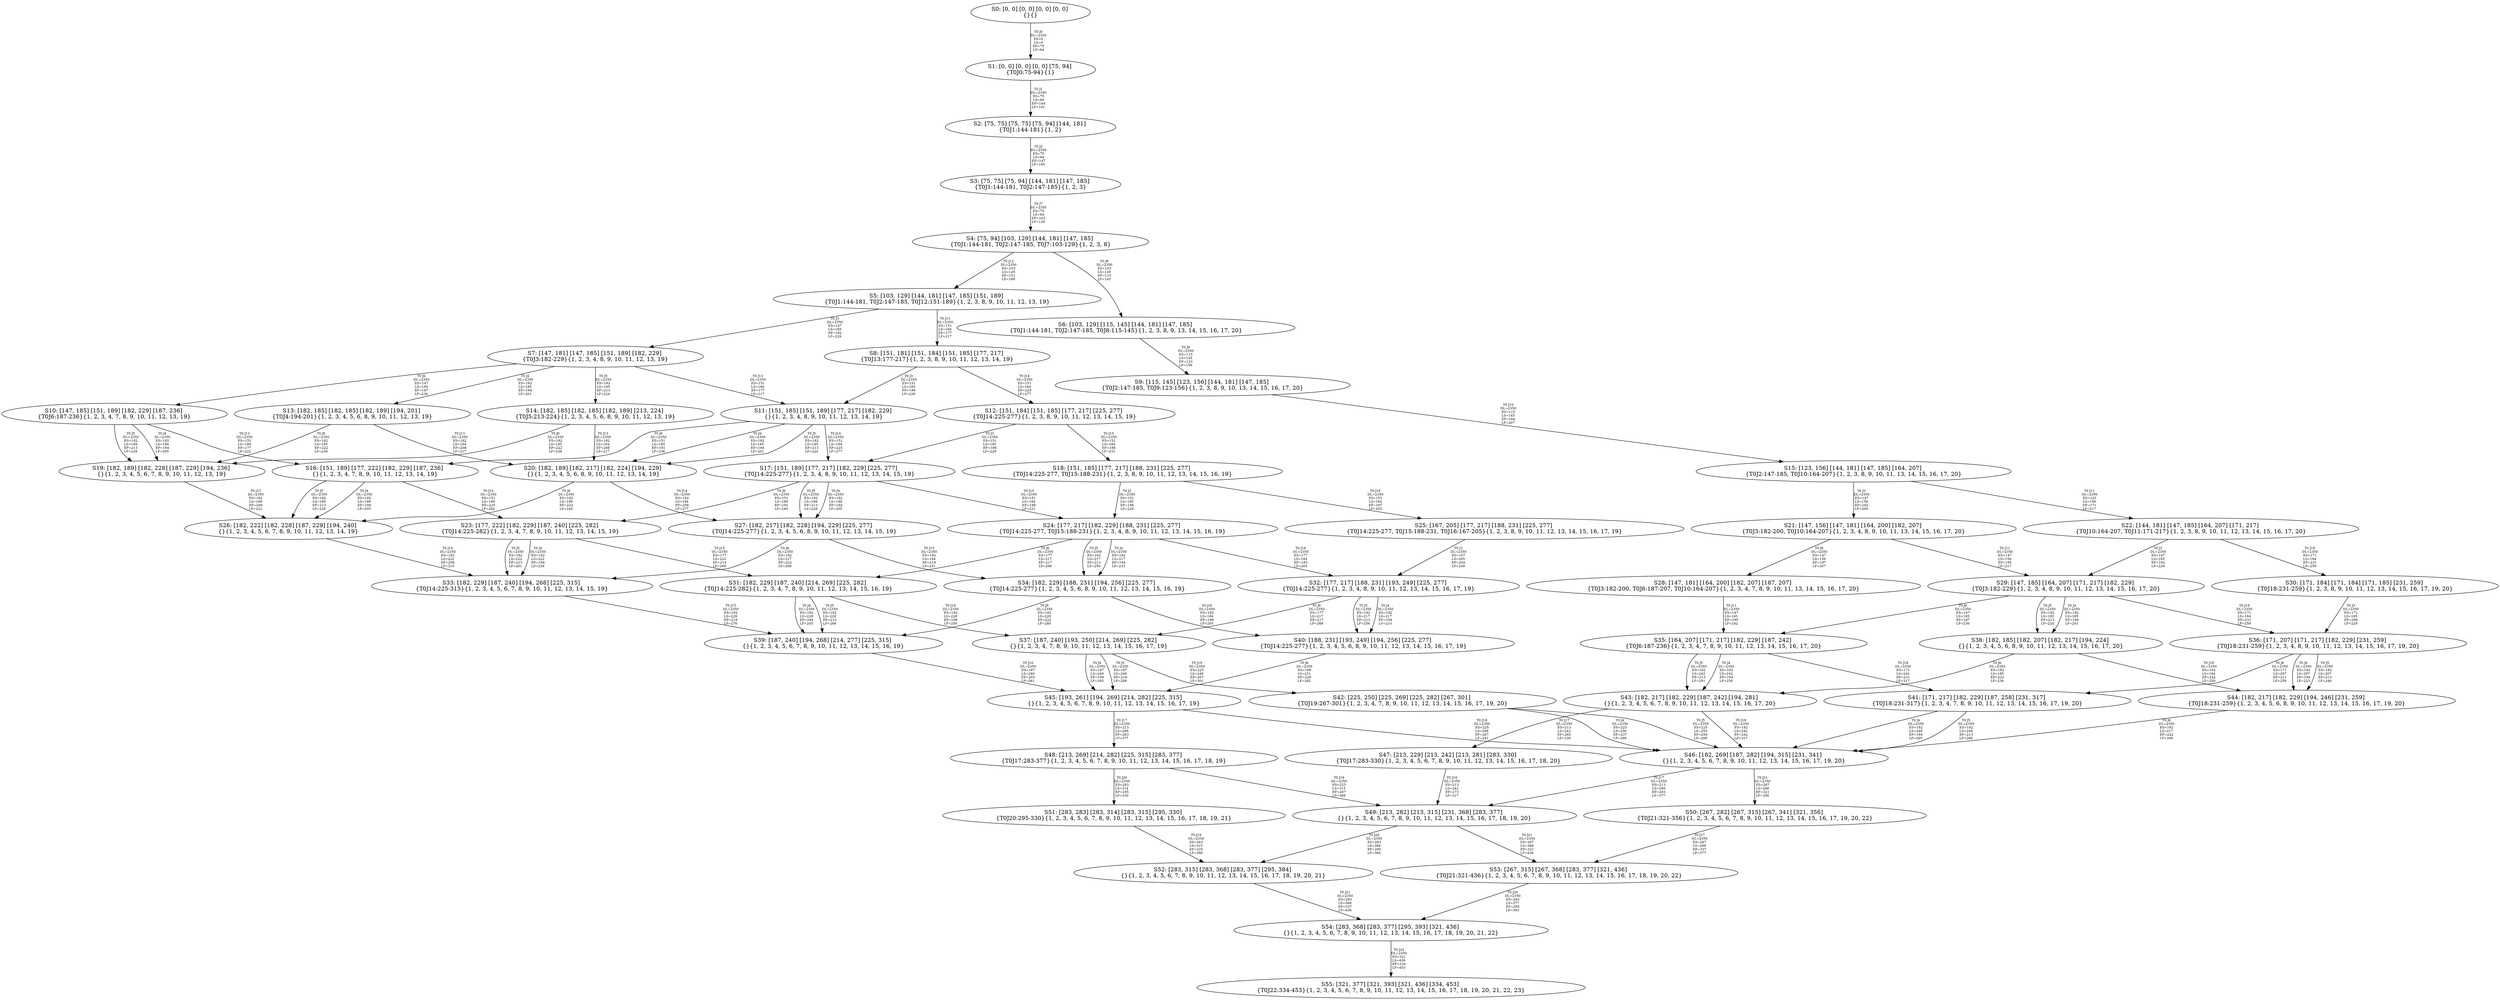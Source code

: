 digraph {
	S0[label="S0: [0, 0] [0, 0] [0, 0] [0, 0] \n{}{}"];
	S1[label="S1: [0, 0] [0, 0] [0, 0] [75, 94] \n{T0J0:75-94}{1}"];
	S2[label="S2: [75, 75] [75, 75] [75, 94] [144, 181] \n{T0J1:144-181}{1, 2}"];
	S3[label="S3: [75, 75] [75, 94] [144, 181] [147, 185] \n{T0J1:144-181, T0J2:147-185}{1, 2, 3}"];
	S4[label="S4: [75, 94] [103, 129] [144, 181] [147, 185] \n{T0J1:144-181, T0J2:147-185, T0J7:103-129}{1, 2, 3, 8}"];
	S5[label="S5: [103, 129] [144, 181] [147, 185] [151, 189] \n{T0J1:144-181, T0J2:147-185, T0J12:151-189}{1, 2, 3, 8, 9, 10, 11, 12, 13, 19}"];
	S6[label="S6: [103, 129] [115, 145] [144, 181] [147, 185] \n{T0J1:144-181, T0J2:147-185, T0J8:115-145}{1, 2, 3, 8, 9, 13, 14, 15, 16, 17, 20}"];
	S7[label="S7: [147, 181] [147, 185] [151, 189] [182, 229] \n{T0J3:182-229}{1, 2, 3, 4, 8, 9, 10, 11, 12, 13, 19}"];
	S8[label="S8: [151, 181] [151, 184] [151, 185] [177, 217] \n{T0J13:177-217}{1, 2, 3, 8, 9, 10, 11, 12, 13, 14, 19}"];
	S9[label="S9: [115, 145] [123, 156] [144, 181] [147, 185] \n{T0J2:147-185, T0J9:123-156}{1, 2, 3, 8, 9, 10, 13, 14, 15, 16, 17, 20}"];
	S10[label="S10: [147, 185] [151, 189] [182, 229] [187, 236] \n{T0J6:187-236}{1, 2, 3, 4, 7, 8, 9, 10, 11, 12, 13, 19}"];
	S11[label="S11: [151, 185] [151, 189] [177, 217] [182, 229] \n{}{1, 2, 3, 4, 8, 9, 10, 11, 12, 13, 14, 19}"];
	S12[label="S12: [151, 184] [151, 185] [177, 217] [225, 277] \n{T0J14:225-277}{1, 2, 3, 8, 9, 10, 11, 12, 13, 14, 15, 19}"];
	S13[label="S13: [182, 185] [182, 185] [182, 189] [194, 201] \n{T0J4:194-201}{1, 2, 3, 4, 5, 6, 8, 9, 10, 11, 12, 13, 19}"];
	S14[label="S14: [182, 185] [182, 185] [182, 189] [213, 224] \n{T0J5:213-224}{1, 2, 3, 4, 5, 6, 8, 9, 10, 11, 12, 13, 19}"];
	S15[label="S15: [123, 156] [144, 181] [147, 185] [164, 207] \n{T0J2:147-185, T0J10:164-207}{1, 2, 3, 8, 9, 10, 11, 13, 14, 15, 16, 17, 20}"];
	S16[label="S16: [151, 189] [177, 222] [182, 229] [187, 236] \n{}{1, 2, 3, 4, 7, 8, 9, 10, 11, 12, 13, 14, 19}"];
	S17[label="S17: [151, 189] [177, 217] [182, 229] [225, 277] \n{T0J14:225-277}{1, 2, 3, 4, 8, 9, 10, 11, 12, 13, 14, 15, 19}"];
	S18[label="S18: [151, 185] [177, 217] [188, 231] [225, 277] \n{T0J14:225-277, T0J15:188-231}{1, 2, 3, 8, 9, 10, 11, 12, 13, 14, 15, 16, 19}"];
	S19[label="S19: [182, 189] [182, 228] [187, 229] [194, 236] \n{}{1, 2, 3, 4, 5, 6, 7, 8, 9, 10, 11, 12, 13, 19}"];
	S20[label="S20: [182, 189] [182, 217] [182, 224] [194, 229] \n{}{1, 2, 3, 4, 5, 6, 8, 9, 10, 11, 12, 13, 14, 19}"];
	S21[label="S21: [147, 156] [147, 181] [164, 200] [182, 207] \n{T0J3:182-200, T0J10:164-207}{1, 2, 3, 4, 8, 9, 10, 11, 13, 14, 15, 16, 17, 20}"];
	S22[label="S22: [144, 181] [147, 185] [164, 207] [171, 217] \n{T0J10:164-207, T0J11:171-217}{1, 2, 3, 8, 9, 10, 11, 12, 13, 14, 15, 16, 17, 20}"];
	S23[label="S23: [177, 222] [182, 229] [187, 240] [225, 282] \n{T0J14:225-282}{1, 2, 3, 4, 7, 8, 9, 10, 11, 12, 13, 14, 15, 19}"];
	S24[label="S24: [177, 217] [182, 229] [188, 231] [225, 277] \n{T0J14:225-277, T0J15:188-231}{1, 2, 3, 4, 8, 9, 10, 11, 12, 13, 14, 15, 16, 19}"];
	S25[label="S25: [167, 205] [177, 217] [188, 231] [225, 277] \n{T0J14:225-277, T0J15:188-231, T0J16:167-205}{1, 2, 3, 8, 9, 10, 11, 12, 13, 14, 15, 16, 17, 19}"];
	S26[label="S26: [182, 222] [182, 228] [187, 229] [194, 240] \n{}{1, 2, 3, 4, 5, 6, 7, 8, 9, 10, 11, 12, 13, 14, 19}"];
	S27[label="S27: [182, 217] [182, 228] [194, 229] [225, 277] \n{T0J14:225-277}{1, 2, 3, 4, 5, 6, 8, 9, 10, 11, 12, 13, 14, 15, 19}"];
	S28[label="S28: [147, 181] [164, 200] [182, 207] [187, 207] \n{T0J3:182-200, T0J6:187-207, T0J10:164-207}{1, 2, 3, 4, 7, 8, 9, 10, 11, 13, 14, 15, 16, 17, 20}"];
	S29[label="S29: [147, 185] [164, 207] [171, 217] [182, 229] \n{T0J3:182-229}{1, 2, 3, 4, 8, 9, 10, 11, 12, 13, 14, 15, 16, 17, 20}"];
	S30[label="S30: [171, 184] [171, 184] [171, 185] [231, 259] \n{T0J18:231-259}{1, 2, 3, 8, 9, 10, 11, 12, 13, 14, 15, 16, 17, 19, 20}"];
	S31[label="S31: [182, 229] [187, 240] [214, 269] [225, 282] \n{T0J14:225-282}{1, 2, 3, 4, 7, 8, 9, 10, 11, 12, 13, 14, 15, 16, 19}"];
	S32[label="S32: [177, 217] [188, 231] [193, 249] [225, 277] \n{T0J14:225-277}{1, 2, 3, 4, 8, 9, 10, 11, 12, 13, 14, 15, 16, 17, 19}"];
	S33[label="S33: [182, 229] [187, 240] [194, 268] [225, 315] \n{T0J14:225-315}{1, 2, 3, 4, 5, 6, 7, 8, 9, 10, 11, 12, 13, 14, 15, 19}"];
	S34[label="S34: [182, 229] [188, 231] [194, 256] [225, 277] \n{T0J14:225-277}{1, 2, 3, 4, 5, 6, 8, 9, 10, 11, 12, 13, 14, 15, 16, 19}"];
	S35[label="S35: [164, 207] [171, 217] [182, 229] [187, 242] \n{T0J6:187-236}{1, 2, 3, 4, 7, 8, 9, 10, 11, 12, 13, 14, 15, 16, 17, 20}"];
	S36[label="S36: [171, 207] [171, 217] [182, 229] [231, 259] \n{T0J18:231-259}{1, 2, 3, 4, 8, 9, 10, 11, 12, 13, 14, 15, 16, 17, 19, 20}"];
	S37[label="S37: [187, 240] [193, 250] [214, 269] [225, 282] \n{}{1, 2, 3, 4, 7, 8, 9, 10, 11, 12, 13, 14, 15, 16, 17, 19}"];
	S38[label="S38: [182, 185] [182, 207] [182, 217] [194, 224] \n{}{1, 2, 3, 4, 5, 6, 8, 9, 10, 11, 12, 13, 14, 15, 16, 17, 20}"];
	S39[label="S39: [187, 240] [194, 268] [214, 277] [225, 315] \n{}{1, 2, 3, 4, 5, 6, 7, 8, 9, 10, 11, 12, 13, 14, 15, 16, 19}"];
	S40[label="S40: [188, 231] [193, 249] [194, 256] [225, 277] \n{T0J14:225-277}{1, 2, 3, 4, 5, 6, 8, 9, 10, 11, 12, 13, 14, 15, 16, 17, 19}"];
	S41[label="S41: [171, 217] [182, 229] [187, 258] [231, 317] \n{T0J18:231-317}{1, 2, 3, 4, 7, 8, 9, 10, 11, 12, 13, 14, 15, 16, 17, 19, 20}"];
	S42[label="S42: [225, 250] [225, 269] [225, 282] [267, 301] \n{T0J19:267-301}{1, 2, 3, 4, 7, 8, 9, 10, 11, 12, 13, 14, 15, 16, 17, 19, 20}"];
	S43[label="S43: [182, 217] [182, 229] [187, 242] [194, 281] \n{}{1, 2, 3, 4, 5, 6, 7, 8, 9, 10, 11, 12, 13, 14, 15, 16, 17, 20}"];
	S44[label="S44: [182, 217] [182, 229] [194, 246] [231, 259] \n{T0J18:231-259}{1, 2, 3, 4, 5, 6, 8, 9, 10, 11, 12, 13, 14, 15, 16, 17, 19, 20}"];
	S45[label="S45: [193, 261] [194, 269] [214, 282] [225, 315] \n{}{1, 2, 3, 4, 5, 6, 7, 8, 9, 10, 11, 12, 13, 14, 15, 16, 17, 19}"];
	S46[label="S46: [182, 269] [187, 282] [194, 315] [231, 341] \n{}{1, 2, 3, 4, 5, 6, 7, 8, 9, 10, 11, 12, 13, 14, 15, 16, 17, 19, 20}"];
	S47[label="S47: [213, 229] [213, 242] [213, 281] [283, 330] \n{T0J17:283-330}{1, 2, 3, 4, 5, 6, 7, 8, 9, 10, 11, 12, 13, 14, 15, 16, 17, 18, 20}"];
	S48[label="S48: [213, 269] [214, 282] [225, 315] [283, 377] \n{T0J17:283-377}{1, 2, 3, 4, 5, 6, 7, 8, 9, 10, 11, 12, 13, 14, 15, 16, 17, 18, 19}"];
	S49[label="S49: [213, 282] [213, 315] [231, 368] [283, 377] \n{}{1, 2, 3, 4, 5, 6, 7, 8, 9, 10, 11, 12, 13, 14, 15, 16, 17, 18, 19, 20}"];
	S50[label="S50: [267, 282] [267, 315] [267, 341] [321, 356] \n{T0J21:321-356}{1, 2, 3, 4, 5, 6, 7, 8, 9, 10, 11, 12, 13, 14, 15, 16, 17, 19, 20, 22}"];
	S51[label="S51: [283, 283] [283, 314] [283, 315] [295, 330] \n{T0J20:295-330}{1, 2, 3, 4, 5, 6, 7, 8, 9, 10, 11, 12, 13, 14, 15, 16, 17, 18, 19, 21}"];
	S52[label="S52: [283, 315] [283, 368] [283, 377] [295, 384] \n{}{1, 2, 3, 4, 5, 6, 7, 8, 9, 10, 11, 12, 13, 14, 15, 16, 17, 18, 19, 20, 21}"];
	S53[label="S53: [267, 315] [267, 368] [283, 377] [321, 436] \n{T0J21:321-436}{1, 2, 3, 4, 5, 6, 7, 8, 9, 10, 11, 12, 13, 14, 15, 16, 17, 18, 19, 20, 22}"];
	S54[label="S54: [283, 368] [283, 377] [295, 393] [321, 436] \n{}{1, 2, 3, 4, 5, 6, 7, 8, 9, 10, 11, 12, 13, 14, 15, 16, 17, 18, 19, 20, 21, 22}"];
	S55[label="S55: [321, 377] [321, 393] [321, 436] [334, 453] \n{T0J22:334-453}{1, 2, 3, 4, 5, 6, 7, 8, 9, 10, 11, 12, 13, 14, 15, 16, 17, 18, 19, 20, 21, 22, 23}"];
	S0 -> S1[label="T0 J0\nDL=2350\nES=0\nLS=0\nEF=75\nLF=94",fontsize=8];
	S1 -> S2[label="T0 J1\nDL=2350\nES=75\nLS=94\nEF=144\nLF=181",fontsize=8];
	S2 -> S3[label="T0 J2\nDL=2350\nES=75\nLS=94\nEF=147\nLF=185",fontsize=8];
	S3 -> S4[label="T0 J7\nDL=2350\nES=75\nLS=94\nEF=103\nLF=129",fontsize=8];
	S4 -> S6[label="T0 J8\nDL=2350\nES=103\nLS=129\nEF=115\nLF=145",fontsize=8];
	S4 -> S5[label="T0 J12\nDL=2350\nES=103\nLS=129\nEF=151\nLF=189",fontsize=8];
	S5 -> S7[label="T0 J3\nDL=2350\nES=147\nLS=185\nEF=182\nLF=229",fontsize=8];
	S5 -> S8[label="T0 J13\nDL=2350\nES=151\nLS=184\nEF=177\nLF=217",fontsize=8];
	S6 -> S9[label="T0 J9\nDL=2350\nES=115\nLS=145\nEF=123\nLF=156",fontsize=8];
	S7 -> S13[label="T0 J4\nDL=2350\nES=182\nLS=185\nEF=194\nLF=201",fontsize=8];
	S7 -> S14[label="T0 J5\nDL=2350\nES=182\nLS=185\nEF=213\nLF=224",fontsize=8];
	S7 -> S10[label="T0 J6\nDL=2350\nES=147\nLS=185\nEF=187\nLF=236",fontsize=8];
	S7 -> S11[label="T0 J13\nDL=2350\nES=151\nLS=184\nEF=177\nLF=217",fontsize=8];
	S8 -> S11[label="T0 J3\nDL=2350\nES=151\nLS=185\nEF=186\nLF=229",fontsize=8];
	S8 -> S12[label="T0 J14\nDL=2350\nES=151\nLS=184\nEF=225\nLF=277",fontsize=8];
	S9 -> S15[label="T0 J10\nDL=2350\nES=115\nLS=145\nEF=164\nLF=207",fontsize=8];
	S10 -> S19[label="T0 J4\nDL=2350\nES=182\nLS=189\nEF=194\nLF=205",fontsize=8];
	S10 -> S19[label="T0 J5\nDL=2350\nES=182\nLS=189\nEF=213\nLF=228",fontsize=8];
	S10 -> S16[label="T0 J13\nDL=2350\nES=151\nLS=189\nEF=177\nLF=222",fontsize=8];
	S11 -> S20[label="T0 J4\nDL=2350\nES=182\nLS=185\nEF=194\nLF=201",fontsize=8];
	S11 -> S20[label="T0 J5\nDL=2350\nES=182\nLS=185\nEF=213\nLF=224",fontsize=8];
	S11 -> S16[label="T0 J6\nDL=2350\nES=151\nLS=185\nEF=191\nLF=236",fontsize=8];
	S11 -> S17[label="T0 J14\nDL=2350\nES=151\nLS=184\nEF=225\nLF=277",fontsize=8];
	S12 -> S17[label="T0 J3\nDL=2350\nES=151\nLS=185\nEF=186\nLF=229",fontsize=8];
	S12 -> S18[label="T0 J15\nDL=2350\nES=151\nLS=184\nEF=188\nLF=231",fontsize=8];
	S13 -> S19[label="T0 J6\nDL=2350\nES=182\nLS=185\nEF=222\nLF=236",fontsize=8];
	S13 -> S20[label="T0 J13\nDL=2350\nES=182\nLS=184\nEF=208\nLF=217",fontsize=8];
	S14 -> S19[label="T0 J6\nDL=2350\nES=182\nLS=185\nEF=222\nLF=236",fontsize=8];
	S14 -> S20[label="T0 J13\nDL=2350\nES=182\nLS=184\nEF=208\nLF=217",fontsize=8];
	S15 -> S21[label="T0 J3\nDL=2350\nES=147\nLS=156\nEF=182\nLF=200",fontsize=8];
	S15 -> S22[label="T0 J11\nDL=2350\nES=123\nLS=156\nEF=171\nLF=217",fontsize=8];
	S16 -> S26[label="T0 J4\nDL=2350\nES=182\nLS=189\nEF=194\nLF=205",fontsize=8];
	S16 -> S26[label="T0 J5\nDL=2350\nES=182\nLS=189\nEF=213\nLF=228",fontsize=8];
	S16 -> S23[label="T0 J14\nDL=2350\nES=151\nLS=189\nEF=225\nLF=282",fontsize=8];
	S17 -> S27[label="T0 J4\nDL=2350\nES=182\nLS=189\nEF=194\nLF=205",fontsize=8];
	S17 -> S27[label="T0 J5\nDL=2350\nES=182\nLS=189\nEF=213\nLF=228",fontsize=8];
	S17 -> S23[label="T0 J6\nDL=2350\nES=151\nLS=189\nEF=191\nLF=240",fontsize=8];
	S17 -> S24[label="T0 J15\nDL=2350\nES=151\nLS=184\nEF=188\nLF=231",fontsize=8];
	S18 -> S24[label="T0 J3\nDL=2350\nES=151\nLS=185\nEF=186\nLF=229",fontsize=8];
	S18 -> S25[label="T0 J16\nDL=2350\nES=151\nLS=184\nEF=167\nLF=205",fontsize=8];
	S19 -> S26[label="T0 J13\nDL=2350\nES=182\nLS=189\nEF=208\nLF=222",fontsize=8];
	S20 -> S26[label="T0 J6\nDL=2350\nES=182\nLS=189\nEF=222\nLF=240",fontsize=8];
	S20 -> S27[label="T0 J14\nDL=2350\nES=182\nLS=184\nEF=256\nLF=277",fontsize=8];
	S21 -> S28[label="T0 J6\nDL=2350\nES=147\nLS=156\nEF=187\nLF=207",fontsize=8];
	S21 -> S29[label="T0 J11\nDL=2350\nES=147\nLS=156\nEF=195\nLF=217",fontsize=8];
	S22 -> S29[label="T0 J3\nDL=2350\nES=147\nLS=185\nEF=182\nLF=229",fontsize=8];
	S22 -> S30[label="T0 J18\nDL=2350\nES=171\nLS=184\nEF=231\nLF=259",fontsize=8];
	S23 -> S33[label="T0 J4\nDL=2350\nES=182\nLS=222\nEF=194\nLF=238",fontsize=8];
	S23 -> S33[label="T0 J5\nDL=2350\nES=182\nLS=222\nEF=213\nLF=261",fontsize=8];
	S23 -> S31[label="T0 J15\nDL=2350\nES=177\nLS=222\nEF=214\nLF=269",fontsize=8];
	S24 -> S34[label="T0 J4\nDL=2350\nES=182\nLS=217\nEF=194\nLF=233",fontsize=8];
	S24 -> S34[label="T0 J5\nDL=2350\nES=182\nLS=217\nEF=213\nLF=256",fontsize=8];
	S24 -> S31[label="T0 J6\nDL=2350\nES=177\nLS=217\nEF=217\nLF=268",fontsize=8];
	S24 -> S32[label="T0 J16\nDL=2350\nES=177\nLS=184\nEF=193\nLF=205",fontsize=8];
	S25 -> S32[label="T0 J3\nDL=2350\nES=167\nLS=205\nEF=202\nLF=249",fontsize=8];
	S26 -> S33[label="T0 J14\nDL=2350\nES=182\nLS=222\nEF=256\nLF=315",fontsize=8];
	S27 -> S33[label="T0 J6\nDL=2350\nES=182\nLS=217\nEF=222\nLF=268",fontsize=8];
	S27 -> S34[label="T0 J15\nDL=2350\nES=182\nLS=184\nEF=219\nLF=231",fontsize=8];
	S28 -> S35[label="T0 J11\nDL=2350\nES=147\nLS=181\nEF=195\nLF=242",fontsize=8];
	S29 -> S38[label="T0 J4\nDL=2350\nES=182\nLS=185\nEF=194\nLF=201",fontsize=8];
	S29 -> S38[label="T0 J5\nDL=2350\nES=182\nLS=185\nEF=213\nLF=224",fontsize=8];
	S29 -> S35[label="T0 J6\nDL=2350\nES=147\nLS=185\nEF=187\nLF=236",fontsize=8];
	S29 -> S36[label="T0 J18\nDL=2350\nES=171\nLS=184\nEF=231\nLF=259",fontsize=8];
	S30 -> S36[label="T0 J3\nDL=2350\nES=171\nLS=185\nEF=206\nLF=229",fontsize=8];
	S31 -> S39[label="T0 J4\nDL=2350\nES=182\nLS=229\nEF=194\nLF=245",fontsize=8];
	S31 -> S39[label="T0 J5\nDL=2350\nES=182\nLS=229\nEF=213\nLF=268",fontsize=8];
	S31 -> S37[label="T0 J16\nDL=2350\nES=182\nLS=229\nEF=198\nLF=250",fontsize=8];
	S32 -> S40[label="T0 J4\nDL=2350\nES=182\nLS=217\nEF=194\nLF=233",fontsize=8];
	S32 -> S40[label="T0 J5\nDL=2350\nES=182\nLS=217\nEF=213\nLF=256",fontsize=8];
	S32 -> S37[label="T0 J6\nDL=2350\nES=177\nLS=217\nEF=217\nLF=268",fontsize=8];
	S33 -> S39[label="T0 J15\nDL=2350\nES=182\nLS=229\nEF=219\nLF=276",fontsize=8];
	S34 -> S39[label="T0 J6\nDL=2350\nES=182\nLS=229\nEF=222\nLF=280",fontsize=8];
	S34 -> S40[label="T0 J16\nDL=2350\nES=182\nLS=184\nEF=198\nLF=205",fontsize=8];
	S35 -> S43[label="T0 J4\nDL=2350\nES=182\nLS=242\nEF=194\nLF=258",fontsize=8];
	S35 -> S43[label="T0 J5\nDL=2350\nES=182\nLS=242\nEF=213\nLF=281",fontsize=8];
	S35 -> S41[label="T0 J18\nDL=2350\nES=171\nLS=242\nEF=231\nLF=317",fontsize=8];
	S36 -> S44[label="T0 J4\nDL=2350\nES=182\nLS=207\nEF=194\nLF=223",fontsize=8];
	S36 -> S44[label="T0 J5\nDL=2350\nES=182\nLS=207\nEF=213\nLF=246",fontsize=8];
	S36 -> S41[label="T0 J6\nDL=2350\nES=171\nLS=207\nEF=211\nLF=258",fontsize=8];
	S37 -> S45[label="T0 J4\nDL=2350\nES=187\nLS=249\nEF=199\nLF=265",fontsize=8];
	S37 -> S45[label="T0 J5\nDL=2350\nES=187\nLS=249\nEF=218\nLF=288",fontsize=8];
	S37 -> S42[label="T0 J19\nDL=2350\nES=225\nLS=248\nEF=267\nLF=301",fontsize=8];
	S38 -> S43[label="T0 J6\nDL=2350\nES=182\nLS=185\nEF=222\nLF=236",fontsize=8];
	S38 -> S44[label="T0 J18\nDL=2350\nES=182\nLS=184\nEF=242\nLF=259",fontsize=8];
	S39 -> S45[label="T0 J16\nDL=2350\nES=187\nLS=240\nEF=203\nLF=261",fontsize=8];
	S40 -> S45[label="T0 J6\nDL=2350\nES=188\nLS=231\nEF=228\nLF=282",fontsize=8];
	S41 -> S46[label="T0 J4\nDL=2350\nES=182\nLS=249\nEF=194\nLF=265",fontsize=8];
	S41 -> S46[label="T0 J5\nDL=2350\nES=182\nLS=249\nEF=213\nLF=288",fontsize=8];
	S42 -> S46[label="T0 J4\nDL=2350\nES=225\nLS=250\nEF=237\nLF=266",fontsize=8];
	S42 -> S46[label="T0 J5\nDL=2350\nES=225\nLS=250\nEF=256\nLF=289",fontsize=8];
	S43 -> S47[label="T0 J17\nDL=2350\nES=213\nLS=242\nEF=283\nLF=330",fontsize=8];
	S43 -> S46[label="T0 J18\nDL=2350\nES=182\nLS=242\nEF=242\nLF=317",fontsize=8];
	S44 -> S46[label="T0 J6\nDL=2350\nES=182\nLS=217\nEF=222\nLF=268",fontsize=8];
	S45 -> S48[label="T0 J17\nDL=2350\nES=213\nLS=289\nEF=283\nLF=377",fontsize=8];
	S45 -> S46[label="T0 J19\nDL=2350\nES=225\nLS=288\nEF=267\nLF=341",fontsize=8];
	S46 -> S49[label="T0 J17\nDL=2350\nES=213\nLS=289\nEF=283\nLF=377",fontsize=8];
	S46 -> S50[label="T0 J21\nDL=2350\nES=267\nLS=288\nEF=321\nLF=356",fontsize=8];
	S47 -> S49[label="T0 J18\nDL=2350\nES=213\nLS=242\nEF=273\nLF=317",fontsize=8];
	S48 -> S49[label="T0 J19\nDL=2350\nES=225\nLS=315\nEF=267\nLF=368",fontsize=8];
	S48 -> S51[label="T0 J20\nDL=2350\nES=283\nLS=314\nEF=295\nLF=330",fontsize=8];
	S49 -> S52[label="T0 J20\nDL=2350\nES=283\nLS=368\nEF=295\nLF=384",fontsize=8];
	S49 -> S53[label="T0 J21\nDL=2350\nES=267\nLS=368\nEF=321\nLF=436",fontsize=8];
	S50 -> S53[label="T0 J17\nDL=2350\nES=267\nLS=289\nEF=337\nLF=377",fontsize=8];
	S51 -> S52[label="T0 J19\nDL=2350\nES=283\nLS=315\nEF=325\nLF=368",fontsize=8];
	S52 -> S54[label="T0 J21\nDL=2350\nES=283\nLS=368\nEF=337\nLF=436",fontsize=8];
	S53 -> S54[label="T0 J20\nDL=2350\nES=283\nLS=377\nEF=295\nLF=393",fontsize=8];
	S54 -> S55[label="T0 J22\nDL=2350\nES=321\nLS=436\nEF=334\nLF=453",fontsize=8];
}
